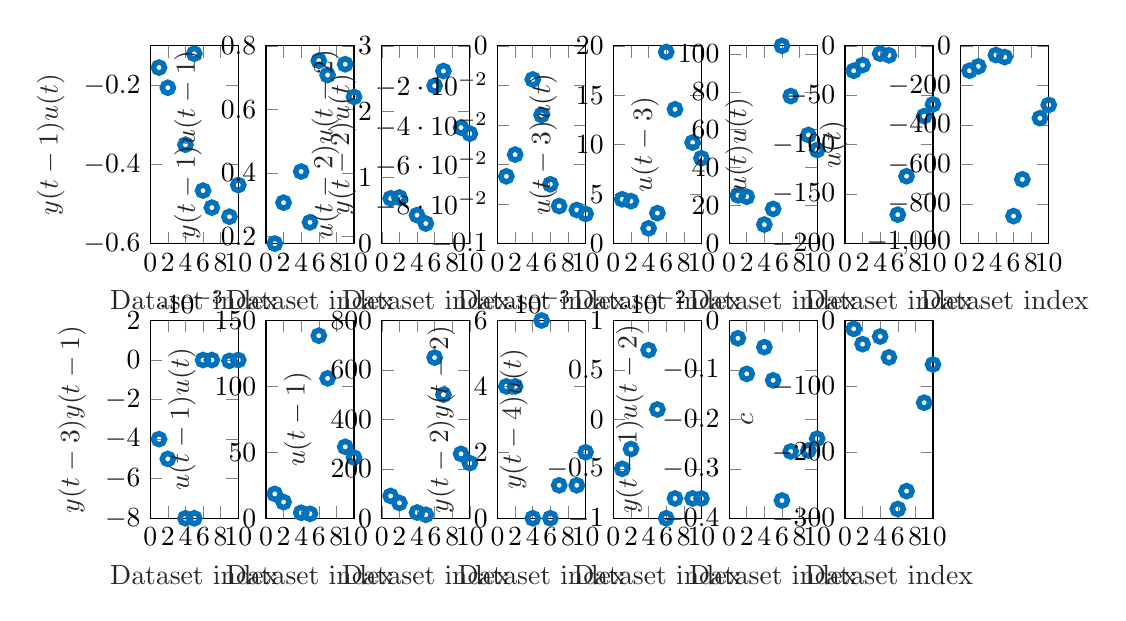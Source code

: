% This file was created by matlab2tikz.
%
\definecolor{mycolor1}{rgb}{0.0,0.447,0.741}%
%
\begin{tikzpicture}

\begin{axis}[%
width=1.118cm,
height=2.512cm,
at={(0cm,3.488cm)},
scale only axis,
xmin=0,
xmax=10,
xlabel style={font=\color{white!15!black}},
xlabel={Dataset index},
ymin=-0.6,
ymax=-0.1,
ylabel style={font=\color{white!15!black}},
ylabel={$y(t-1)u(t)$},
axis background/.style={fill=white}
]
\addplot [color=mycolor1, line width=2.0pt, draw=none, mark=o, mark options={solid, mycolor1}, forget plot]
  table[row sep=crcr]{%
1	-0.155\\
2	-0.206\\
4	-0.35\\
5	-0.12\\
6	-0.466\\
7	-0.509\\
9	-0.532\\
10	-0.452\\
};
\end{axis}

\begin{axis}[%
width=1.118cm,
height=2.512cm,
at={(1.47cm,3.488cm)},
scale only axis,
xmin=0,
xmax=10,
xlabel style={font=\color{white!15!black}},
xlabel={Dataset index},
ymin=0.177,
ymax=0.8,
ylabel style={font=\color{white!15!black}},
ylabel={$y(t-1)u(t-1)$},
axis background/.style={fill=white}
]
\addplot [color=mycolor1, line width=2.0pt, draw=none, mark=o, mark options={solid, mycolor1}, forget plot]
  table[row sep=crcr]{%
1	0.177\\
2	0.306\\
4	0.404\\
5	0.244\\
6	0.753\\
7	0.708\\
9	0.742\\
10	0.639\\
};
\end{axis}

\begin{axis}[%
width=1.118cm,
height=2.512cm,
at={(2.941cm,3.488cm)},
scale only axis,
xmin=0,
xmax=10,
xlabel style={font=\color{white!15!black}},
xlabel={Dataset index},
ymin=0,
ymax=3,
ylabel style={font=\color{white!15!black}},
ylabel={$u(t-2)u(t-2)$},
axis background/.style={fill=white}
]
\addplot [color=mycolor1, line width=2.0pt, draw=none, mark=o, mark options={solid, mycolor1}, forget plot]
  table[row sep=crcr]{%
1	0.686\\
2	0.699\\
4	0.432\\
5	0.305\\
6	2.394\\
7	2.618\\
9	1.76\\
10	1.668\\
};
\end{axis}

\begin{axis}[%
width=1.118cm,
height=2.512cm,
at={(4.411cm,3.488cm)},
scale only axis,
xmin=0,
xmax=10,
xlabel style={font=\color{white!15!black}},
xlabel={Dataset index},
ymin=-0.1,
ymax=0,
ylabel style={font=\color{white!15!black}},
ylabel={$y(t-2)u(t)$},
axis background/.style={fill=white}
]
\addplot [color=mycolor1, line width=2.0pt, draw=none, mark=o, mark options={solid, mycolor1}, forget plot]
  table[row sep=crcr]{%
1	-0.066\\
2	-0.055\\
4	-0.017\\
5	-0.035\\
6	-0.07\\
7	-0.081\\
9	-0.083\\
10	-0.085\\
};
\end{axis}

\begin{axis}[%
width=1.118cm,
height=2.512cm,
at={(5.882cm,3.488cm)},
scale only axis,
xmin=0,
xmax=10,
xlabel style={font=\color{white!15!black}},
xlabel={Dataset index},
ymin=0,
ymax=20,
ylabel style={font=\color{white!15!black}},
ylabel={$u(t-3)u(t)$},
axis background/.style={fill=white}
]
\addplot [color=mycolor1, line width=2.0pt, draw=none, mark=o, mark options={solid, mycolor1}, forget plot]
  table[row sep=crcr]{%
1	4.483\\
2	4.293\\
4	1.545\\
5	3.084\\
6	19.378\\
7	13.584\\
9	10.219\\
10	8.633\\
};
\end{axis}

\begin{axis}[%
width=1.118cm,
height=2.512cm,
at={(7.352cm,3.488cm)},
scale only axis,
xmin=0,
xmax=10,
xlabel style={font=\color{white!15!black}},
xlabel={Dataset index},
ymin=0,
ymax=104.212,
ylabel style={font=\color{white!15!black}},
ylabel={$u(t-3)$},
axis background/.style={fill=white}
]
\addplot [color=mycolor1, line width=2.0pt, draw=none, mark=o, mark options={solid, mycolor1}, forget plot]
  table[row sep=crcr]{%
1	25.457\\
2	24.689\\
4	10.03\\
5	18.278\\
6	104.212\\
7	77.738\\
9	57.263\\
10	49.333\\
};
\end{axis}

\begin{axis}[%
width=1.118cm,
height=2.512cm,
at={(8.823cm,3.488cm)},
scale only axis,
xmin=0,
xmax=10,
xlabel style={font=\color{white!15!black}},
xlabel={Dataset index},
ymin=-200,
ymax=0,
ylabel style={font=\color{white!15!black}},
ylabel={$u(t)u(t)$},
axis background/.style={fill=white}
]
\addplot [color=mycolor1, line width=2.0pt, draw=none, mark=o, mark options={solid, mycolor1}, forget plot]
  table[row sep=crcr]{%
1	-25.218\\
2	-19.455\\
4	-7.946\\
5	-9.568\\
6	-170.718\\
7	-131.866\\
9	-71.11\\
10	-59.221\\
};
\end{axis}

\begin{axis}[%
width=1.118cm,
height=2.512cm,
at={(10.293cm,3.488cm)},
scale only axis,
xmin=0,
xmax=10,
xlabel style={font=\color{white!15!black}},
xlabel={Dataset index},
ymin=-1000,
ymax=0,
ylabel style={font=\color{white!15!black}},
ylabel={$u(t)$},
axis background/.style={fill=white}
]
\addplot [color=mycolor1, line width=2.0pt, draw=none, mark=o, mark options={solid, mycolor1}, forget plot]
  table[row sep=crcr]{%
1	-125.765\\
2	-104.161\\
4	-46.616\\
5	-57.054\\
6	-861.028\\
7	-675.089\\
9	-365.882\\
10	-298.961\\
};
\end{axis}

\begin{axis}[%
width=1.118cm,
height=2.512cm,
at={(0cm,0cm)},
scale only axis,
xmin=0,
xmax=10,
xlabel style={font=\color{white!15!black}},
xlabel={Dataset index},
ymin=-0.008,
ymax=0.002,
ylabel style={font=\color{white!15!black}},
ylabel={$y(t-3)y(t-1)$},
axis background/.style={fill=white}
]
\addplot [color=mycolor1, line width=2.0pt, draw=none, mark=o, mark options={solid, mycolor1}, forget plot]
  table[row sep=crcr]{%
1	-0.004\\
2	-0.005\\
4	-0.008\\
5	-0.008\\
6	0.0\\
7	0.0\\
9	-4.218e-05\\
10	-0.0\\
};
\end{axis}

\begin{axis}[%
width=1.118cm,
height=2.512cm,
at={(1.47cm,0cm)},
scale only axis,
xmin=0,
xmax=10,
xlabel style={font=\color{white!15!black}},
xlabel={Dataset index},
ymin=0,
ymax=150,
ylabel style={font=\color{white!15!black}},
ylabel={$u(t-1)u(t)$},
axis background/.style={fill=white}
]
\addplot [color=mycolor1, line width=2.0pt, draw=none, mark=o, mark options={solid, mycolor1}, forget plot]
  table[row sep=crcr]{%
1	18.469\\
2	12.27\\
4	4.173\\
5	3.39\\
6	138.477\\
7	106.103\\
9	54.178\\
10	45.996\\
};
\end{axis}

\begin{axis}[%
width=1.118cm,
height=2.512cm,
at={(2.941cm,0cm)},
scale only axis,
xmin=0,
xmax=10,
xlabel style={font=\color{white!15!black}},
xlabel={Dataset index},
ymin=0,
ymax=800,
ylabel style={font=\color{white!15!black}},
ylabel={$u(t-1)$},
axis background/.style={fill=white}
]
\addplot [color=mycolor1, line width=2.0pt, draw=none, mark=o, mark options={solid, mycolor1}, forget plot]
  table[row sep=crcr]{%
1	90.366\\
2	62.078\\
4	23.304\\
5	14.147\\
6	649.707\\
7	499.817\\
9	260.354\\
10	222.891\\
};
\end{axis}

\begin{axis}[%
width=1.118cm,
height=2.512cm,
at={(4.411cm,0cm)},
scale only axis,
xmin=0,
xmax=10,
xlabel style={font=\color{white!15!black}},
xlabel={Dataset index},
ymin=0,
ymax=0.006,
ylabel style={font=\color{white!15!black}},
ylabel={$y(t-2)y(t-2)$},
axis background/.style={fill=white}
]
\addplot [color=mycolor1, line width=2.0pt, draw=none, mark=o, mark options={solid, mycolor1}, forget plot]
  table[row sep=crcr]{%
1	0.004\\
2	0.004\\
4	0.0\\
5	0.006\\
6	0.0\\
7	0.001\\
9	0.001\\
10	0.002\\
};
\end{axis}

\begin{axis}[%
width=1.118cm,
height=2.512cm,
at={(5.882cm,0cm)},
scale only axis,
xmin=0,
xmax=10,
xlabel style={font=\color{white!15!black}},
xlabel={Dataset index},
ymin=-0.01,
ymax=0.01,
ylabel style={font=\color{white!15!black}},
ylabel={$y(t-4)u(t)$},
axis background/.style={fill=white}
]
\addplot [color=mycolor1, line width=2.0pt, draw=none, mark=o, mark options={solid, mycolor1}, forget plot]
  table[row sep=crcr]{%
1	-0.005\\
2	-0.003\\
4	0.007\\
5	0.001\\
6	-0.01\\
7	-0.008\\
9	-0.008\\
10	-0.008\\
};
\end{axis}

\begin{axis}[%
width=1.118cm,
height=2.512cm,
at={(7.352cm,0cm)},
scale only axis,
xmin=0,
xmax=10,
xlabel style={font=\color{white!15!black}},
xlabel={Dataset index},
ymin=-0.4,
ymax=0,
ylabel style={font=\color{white!15!black}},
ylabel={$y(t-1)u(t-2)$},
axis background/.style={fill=white}
]
\addplot [color=mycolor1, line width=2.0pt, draw=none, mark=o, mark options={solid, mycolor1}, forget plot]
  table[row sep=crcr]{%
1	-0.036\\
2	-0.108\\
4	-0.054\\
5	-0.121\\
6	-0.364\\
7	-0.265\\
9	-0.263\\
10	-0.239\\
};
\end{axis}

\begin{axis}[%
width=1.118cm,
height=2.512cm,
at={(8.823cm,0cm)},
scale only axis,
xmin=0,
xmax=10,
xlabel style={font=\color{white!15!black}},
xlabel={Dataset index},
ymin=-300,
ymax=0,
ylabel style={font=\color{white!15!black}},
ylabel={$c$},
axis background/.style={fill=white}
]
\addplot [color=mycolor1, line width=2.0pt, draw=none, mark=o, mark options={solid, mycolor1}, forget plot]
  table[row sep=crcr]{%
1	-12.71\\
2	-35.943\\
4	-24.313\\
5	-55.93\\
6	-285.963\\
7	-258.809\\
9	-124.723\\
10	-66.799\\
};
\end{axis}
\end{tikzpicture}%